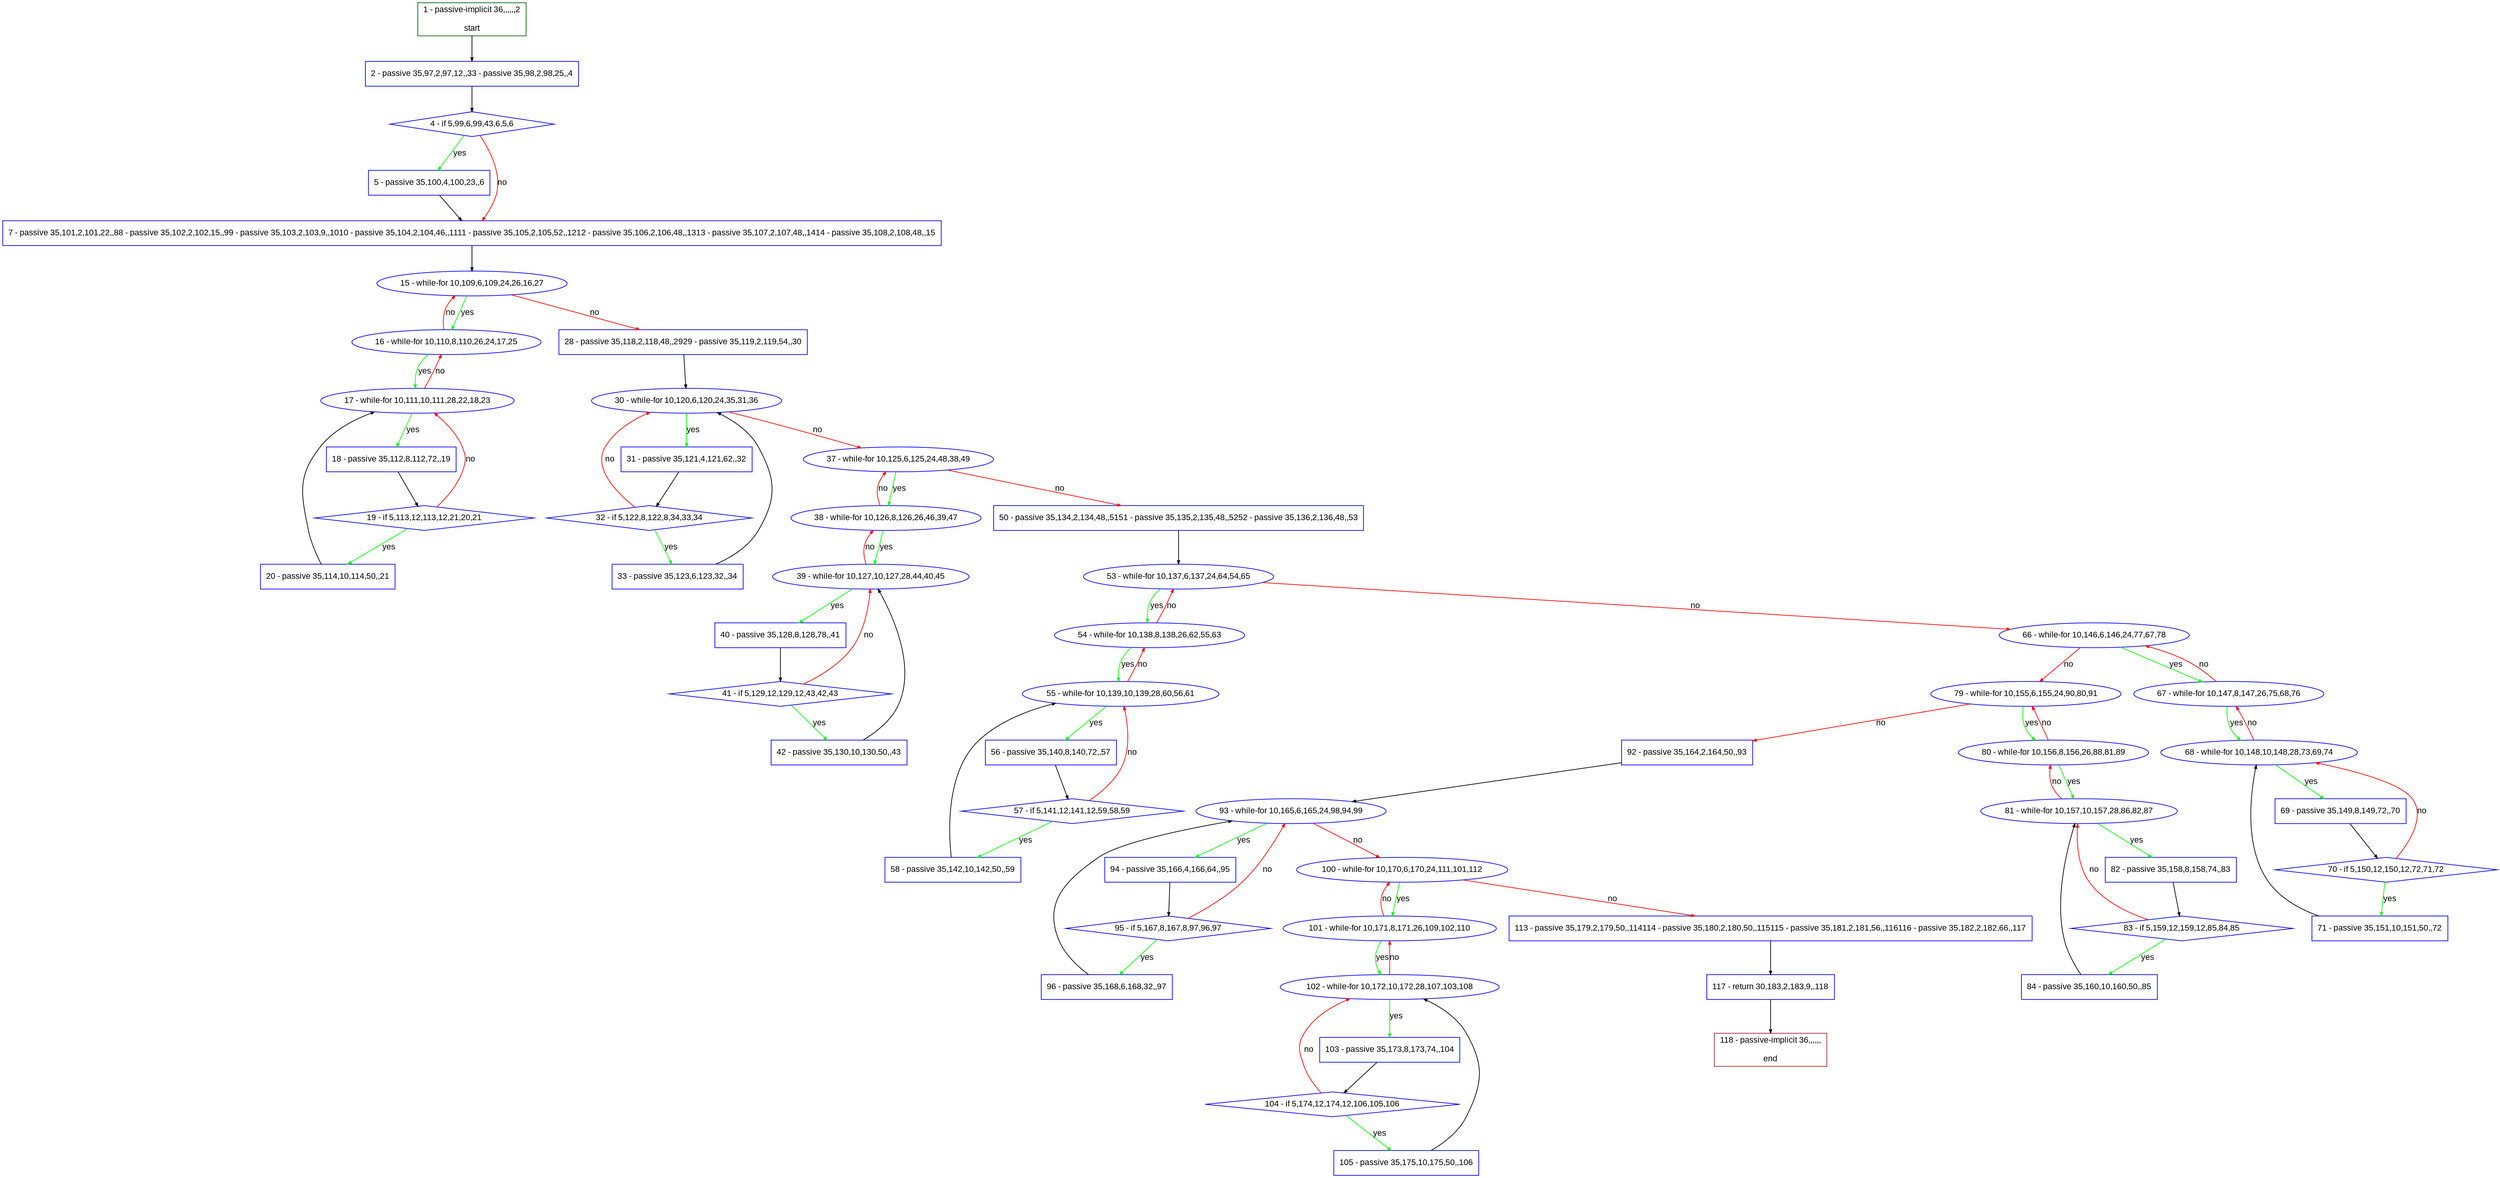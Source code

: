 digraph "" {
  graph [pack="true", label="", fontsize="12", packmode="clust", fontname="Arial", fillcolor="#FFFFCC", bgcolor="white", style="rounded,filled", compound="true"];
  node [node_initialized="no", label="", color="grey", fontsize="12", fillcolor="white", fontname="Arial", style="filled", shape="rectangle", compound="true", fixedsize="false"];
  edge [fontcolor="black", arrowhead="normal", arrowtail="none", arrowsize="0.5", ltail="", label="", color="black", fontsize="12", lhead="", fontname="Arial", dir="forward", compound="true"];
  __N1 [label="2 - passive 35,97,2,97,12,,33 - passive 35,98,2,98,25,,4", color="#0000ff", fillcolor="#ffffff", style="filled", shape="box"];
  __N2 [label="1 - passive-implicit 36,,,,,,2\n\nstart", color="#006400", fillcolor="#ffffff", style="filled", shape="box"];
  __N3 [label="4 - if 5,99,6,99,43,6,5,6", color="#0000ff", fillcolor="#ffffff", style="filled", shape="diamond"];
  __N4 [label="5 - passive 35,100,4,100,23,,6", color="#0000ff", fillcolor="#ffffff", style="filled", shape="box"];
  __N5 [label="7 - passive 35,101,2,101,22,,88 - passive 35,102,2,102,15,,99 - passive 35,103,2,103,9,,1010 - passive 35,104,2,104,46,,1111 - passive 35,105,2,105,52,,1212 - passive 35,106,2,106,48,,1313 - passive 35,107,2,107,48,,1414 - passive 35,108,2,108,48,,15", color="#0000ff", fillcolor="#ffffff", style="filled", shape="box"];
  __N6 [label="15 - while-for 10,109,6,109,24,26,16,27", color="#0000ff", fillcolor="#ffffff", style="filled", shape="oval"];
  __N7 [label="16 - while-for 10,110,8,110,26,24,17,25", color="#0000ff", fillcolor="#ffffff", style="filled", shape="oval"];
  __N8 [label="28 - passive 35,118,2,118,48,,2929 - passive 35,119,2,119,54,,30", color="#0000ff", fillcolor="#ffffff", style="filled", shape="box"];
  __N9 [label="17 - while-for 10,111,10,111,28,22,18,23", color="#0000ff", fillcolor="#ffffff", style="filled", shape="oval"];
  __N10 [label="18 - passive 35,112,8,112,72,,19", color="#0000ff", fillcolor="#ffffff", style="filled", shape="box"];
  __N11 [label="19 - if 5,113,12,113,12,21,20,21", color="#0000ff", fillcolor="#ffffff", style="filled", shape="diamond"];
  __N12 [label="20 - passive 35,114,10,114,50,,21", color="#0000ff", fillcolor="#ffffff", style="filled", shape="box"];
  __N13 [label="30 - while-for 10,120,6,120,24,35,31,36", color="#0000ff", fillcolor="#ffffff", style="filled", shape="oval"];
  __N14 [label="31 - passive 35,121,4,121,62,,32", color="#0000ff", fillcolor="#ffffff", style="filled", shape="box"];
  __N15 [label="37 - while-for 10,125,6,125,24,48,38,49", color="#0000ff", fillcolor="#ffffff", style="filled", shape="oval"];
  __N16 [label="32 - if 5,122,8,122,8,34,33,34", color="#0000ff", fillcolor="#ffffff", style="filled", shape="diamond"];
  __N17 [label="33 - passive 35,123,6,123,32,,34", color="#0000ff", fillcolor="#ffffff", style="filled", shape="box"];
  __N18 [label="38 - while-for 10,126,8,126,26,46,39,47", color="#0000ff", fillcolor="#ffffff", style="filled", shape="oval"];
  __N19 [label="50 - passive 35,134,2,134,48,,5151 - passive 35,135,2,135,48,,5252 - passive 35,136,2,136,48,,53", color="#0000ff", fillcolor="#ffffff", style="filled", shape="box"];
  __N20 [label="39 - while-for 10,127,10,127,28,44,40,45", color="#0000ff", fillcolor="#ffffff", style="filled", shape="oval"];
  __N21 [label="40 - passive 35,128,8,128,78,,41", color="#0000ff", fillcolor="#ffffff", style="filled", shape="box"];
  __N22 [label="41 - if 5,129,12,129,12,43,42,43", color="#0000ff", fillcolor="#ffffff", style="filled", shape="diamond"];
  __N23 [label="42 - passive 35,130,10,130,50,,43", color="#0000ff", fillcolor="#ffffff", style="filled", shape="box"];
  __N24 [label="53 - while-for 10,137,6,137,24,64,54,65", color="#0000ff", fillcolor="#ffffff", style="filled", shape="oval"];
  __N25 [label="54 - while-for 10,138,8,138,26,62,55,63", color="#0000ff", fillcolor="#ffffff", style="filled", shape="oval"];
  __N26 [label="66 - while-for 10,146,6,146,24,77,67,78", color="#0000ff", fillcolor="#ffffff", style="filled", shape="oval"];
  __N27 [label="55 - while-for 10,139,10,139,28,60,56,61", color="#0000ff", fillcolor="#ffffff", style="filled", shape="oval"];
  __N28 [label="56 - passive 35,140,8,140,72,,57", color="#0000ff", fillcolor="#ffffff", style="filled", shape="box"];
  __N29 [label="57 - if 5,141,12,141,12,59,58,59", color="#0000ff", fillcolor="#ffffff", style="filled", shape="diamond"];
  __N30 [label="58 - passive 35,142,10,142,50,,59", color="#0000ff", fillcolor="#ffffff", style="filled", shape="box"];
  __N31 [label="67 - while-for 10,147,8,147,26,75,68,76", color="#0000ff", fillcolor="#ffffff", style="filled", shape="oval"];
  __N32 [label="79 - while-for 10,155,6,155,24,90,80,91", color="#0000ff", fillcolor="#ffffff", style="filled", shape="oval"];
  __N33 [label="68 - while-for 10,148,10,148,28,73,69,74", color="#0000ff", fillcolor="#ffffff", style="filled", shape="oval"];
  __N34 [label="69 - passive 35,149,8,149,72,,70", color="#0000ff", fillcolor="#ffffff", style="filled", shape="box"];
  __N35 [label="70 - if 5,150,12,150,12,72,71,72", color="#0000ff", fillcolor="#ffffff", style="filled", shape="diamond"];
  __N36 [label="71 - passive 35,151,10,151,50,,72", color="#0000ff", fillcolor="#ffffff", style="filled", shape="box"];
  __N37 [label="80 - while-for 10,156,8,156,26,88,81,89", color="#0000ff", fillcolor="#ffffff", style="filled", shape="oval"];
  __N38 [label="92 - passive 35,164,2,164,50,,93", color="#0000ff", fillcolor="#ffffff", style="filled", shape="box"];
  __N39 [label="81 - while-for 10,157,10,157,28,86,82,87", color="#0000ff", fillcolor="#ffffff", style="filled", shape="oval"];
  __N40 [label="82 - passive 35,158,8,158,74,,83", color="#0000ff", fillcolor="#ffffff", style="filled", shape="box"];
  __N41 [label="83 - if 5,159,12,159,12,85,84,85", color="#0000ff", fillcolor="#ffffff", style="filled", shape="diamond"];
  __N42 [label="84 - passive 35,160,10,160,50,,85", color="#0000ff", fillcolor="#ffffff", style="filled", shape="box"];
  __N43 [label="93 - while-for 10,165,6,165,24,98,94,99", color="#0000ff", fillcolor="#ffffff", style="filled", shape="oval"];
  __N44 [label="94 - passive 35,166,4,166,64,,95", color="#0000ff", fillcolor="#ffffff", style="filled", shape="box"];
  __N45 [label="100 - while-for 10,170,6,170,24,111,101,112", color="#0000ff", fillcolor="#ffffff", style="filled", shape="oval"];
  __N46 [label="95 - if 5,167,8,167,8,97,96,97", color="#0000ff", fillcolor="#ffffff", style="filled", shape="diamond"];
  __N47 [label="96 - passive 35,168,6,168,32,,97", color="#0000ff", fillcolor="#ffffff", style="filled", shape="box"];
  __N48 [label="101 - while-for 10,171,8,171,26,109,102,110", color="#0000ff", fillcolor="#ffffff", style="filled", shape="oval"];
  __N49 [label="113 - passive 35,179,2,179,50,,114114 - passive 35,180,2,180,50,,115115 - passive 35,181,2,181,56,,116116 - passive 35,182,2,182,66,,117", color="#0000ff", fillcolor="#ffffff", style="filled", shape="box"];
  __N50 [label="102 - while-for 10,172,10,172,28,107,103,108", color="#0000ff", fillcolor="#ffffff", style="filled", shape="oval"];
  __N51 [label="103 - passive 35,173,8,173,74,,104", color="#0000ff", fillcolor="#ffffff", style="filled", shape="box"];
  __N52 [label="104 - if 5,174,12,174,12,106,105,106", color="#0000ff", fillcolor="#ffffff", style="filled", shape="diamond"];
  __N53 [label="105 - passive 35,175,10,175,50,,106", color="#0000ff", fillcolor="#ffffff", style="filled", shape="box"];
  __N54 [label="117 - return 30,183,2,183,9,,118", color="#0000ff", fillcolor="#ffffff", style="filled", shape="box"];
  __N55 [label="118 - passive-implicit 36,,,,,,\n\nend", color="#a52a2a", fillcolor="#ffffff", style="filled", shape="box"];
  __N2 -> __N1 [arrowhead="normal", arrowtail="none", color="#000000", label="", dir="forward"];
  __N1 -> __N3 [arrowhead="normal", arrowtail="none", color="#000000", label="", dir="forward"];
  __N3 -> __N4 [arrowhead="normal", arrowtail="none", color="#00ff00", label="yes", dir="forward"];
  __N3 -> __N5 [arrowhead="normal", arrowtail="none", color="#ff0000", label="no", dir="forward"];
  __N4 -> __N5 [arrowhead="normal", arrowtail="none", color="#000000", label="", dir="forward"];
  __N5 -> __N6 [arrowhead="normal", arrowtail="none", color="#000000", label="", dir="forward"];
  __N6 -> __N7 [arrowhead="normal", arrowtail="none", color="#00ff00", label="yes", dir="forward"];
  __N7 -> __N6 [arrowhead="normal", arrowtail="none", color="#ff0000", label="no", dir="forward"];
  __N6 -> __N8 [arrowhead="normal", arrowtail="none", color="#ff0000", label="no", dir="forward"];
  __N7 -> __N9 [arrowhead="normal", arrowtail="none", color="#00ff00", label="yes", dir="forward"];
  __N9 -> __N7 [arrowhead="normal", arrowtail="none", color="#ff0000", label="no", dir="forward"];
  __N9 -> __N10 [arrowhead="normal", arrowtail="none", color="#00ff00", label="yes", dir="forward"];
  __N10 -> __N11 [arrowhead="normal", arrowtail="none", color="#000000", label="", dir="forward"];
  __N11 -> __N9 [arrowhead="normal", arrowtail="none", color="#ff0000", label="no", dir="forward"];
  __N11 -> __N12 [arrowhead="normal", arrowtail="none", color="#00ff00", label="yes", dir="forward"];
  __N12 -> __N9 [arrowhead="normal", arrowtail="none", color="#000000", label="", dir="forward"];
  __N8 -> __N13 [arrowhead="normal", arrowtail="none", color="#000000", label="", dir="forward"];
  __N13 -> __N14 [arrowhead="normal", arrowtail="none", color="#00ff00", label="yes", dir="forward"];
  __N13 -> __N15 [arrowhead="normal", arrowtail="none", color="#ff0000", label="no", dir="forward"];
  __N14 -> __N16 [arrowhead="normal", arrowtail="none", color="#000000", label="", dir="forward"];
  __N16 -> __N13 [arrowhead="normal", arrowtail="none", color="#ff0000", label="no", dir="forward"];
  __N16 -> __N17 [arrowhead="normal", arrowtail="none", color="#00ff00", label="yes", dir="forward"];
  __N17 -> __N13 [arrowhead="normal", arrowtail="none", color="#000000", label="", dir="forward"];
  __N15 -> __N18 [arrowhead="normal", arrowtail="none", color="#00ff00", label="yes", dir="forward"];
  __N18 -> __N15 [arrowhead="normal", arrowtail="none", color="#ff0000", label="no", dir="forward"];
  __N15 -> __N19 [arrowhead="normal", arrowtail="none", color="#ff0000", label="no", dir="forward"];
  __N18 -> __N20 [arrowhead="normal", arrowtail="none", color="#00ff00", label="yes", dir="forward"];
  __N20 -> __N18 [arrowhead="normal", arrowtail="none", color="#ff0000", label="no", dir="forward"];
  __N20 -> __N21 [arrowhead="normal", arrowtail="none", color="#00ff00", label="yes", dir="forward"];
  __N21 -> __N22 [arrowhead="normal", arrowtail="none", color="#000000", label="", dir="forward"];
  __N22 -> __N20 [arrowhead="normal", arrowtail="none", color="#ff0000", label="no", dir="forward"];
  __N22 -> __N23 [arrowhead="normal", arrowtail="none", color="#00ff00", label="yes", dir="forward"];
  __N23 -> __N20 [arrowhead="normal", arrowtail="none", color="#000000", label="", dir="forward"];
  __N19 -> __N24 [arrowhead="normal", arrowtail="none", color="#000000", label="", dir="forward"];
  __N24 -> __N25 [arrowhead="normal", arrowtail="none", color="#00ff00", label="yes", dir="forward"];
  __N25 -> __N24 [arrowhead="normal", arrowtail="none", color="#ff0000", label="no", dir="forward"];
  __N24 -> __N26 [arrowhead="normal", arrowtail="none", color="#ff0000", label="no", dir="forward"];
  __N25 -> __N27 [arrowhead="normal", arrowtail="none", color="#00ff00", label="yes", dir="forward"];
  __N27 -> __N25 [arrowhead="normal", arrowtail="none", color="#ff0000", label="no", dir="forward"];
  __N27 -> __N28 [arrowhead="normal", arrowtail="none", color="#00ff00", label="yes", dir="forward"];
  __N28 -> __N29 [arrowhead="normal", arrowtail="none", color="#000000", label="", dir="forward"];
  __N29 -> __N27 [arrowhead="normal", arrowtail="none", color="#ff0000", label="no", dir="forward"];
  __N29 -> __N30 [arrowhead="normal", arrowtail="none", color="#00ff00", label="yes", dir="forward"];
  __N30 -> __N27 [arrowhead="normal", arrowtail="none", color="#000000", label="", dir="forward"];
  __N26 -> __N31 [arrowhead="normal", arrowtail="none", color="#00ff00", label="yes", dir="forward"];
  __N31 -> __N26 [arrowhead="normal", arrowtail="none", color="#ff0000", label="no", dir="forward"];
  __N26 -> __N32 [arrowhead="normal", arrowtail="none", color="#ff0000", label="no", dir="forward"];
  __N31 -> __N33 [arrowhead="normal", arrowtail="none", color="#00ff00", label="yes", dir="forward"];
  __N33 -> __N31 [arrowhead="normal", arrowtail="none", color="#ff0000", label="no", dir="forward"];
  __N33 -> __N34 [arrowhead="normal", arrowtail="none", color="#00ff00", label="yes", dir="forward"];
  __N34 -> __N35 [arrowhead="normal", arrowtail="none", color="#000000", label="", dir="forward"];
  __N35 -> __N33 [arrowhead="normal", arrowtail="none", color="#ff0000", label="no", dir="forward"];
  __N35 -> __N36 [arrowhead="normal", arrowtail="none", color="#00ff00", label="yes", dir="forward"];
  __N36 -> __N33 [arrowhead="normal", arrowtail="none", color="#000000", label="", dir="forward"];
  __N32 -> __N37 [arrowhead="normal", arrowtail="none", color="#00ff00", label="yes", dir="forward"];
  __N37 -> __N32 [arrowhead="normal", arrowtail="none", color="#ff0000", label="no", dir="forward"];
  __N32 -> __N38 [arrowhead="normal", arrowtail="none", color="#ff0000", label="no", dir="forward"];
  __N37 -> __N39 [arrowhead="normal", arrowtail="none", color="#00ff00", label="yes", dir="forward"];
  __N39 -> __N37 [arrowhead="normal", arrowtail="none", color="#ff0000", label="no", dir="forward"];
  __N39 -> __N40 [arrowhead="normal", arrowtail="none", color="#00ff00", label="yes", dir="forward"];
  __N40 -> __N41 [arrowhead="normal", arrowtail="none", color="#000000", label="", dir="forward"];
  __N41 -> __N39 [arrowhead="normal", arrowtail="none", color="#ff0000", label="no", dir="forward"];
  __N41 -> __N42 [arrowhead="normal", arrowtail="none", color="#00ff00", label="yes", dir="forward"];
  __N42 -> __N39 [arrowhead="normal", arrowtail="none", color="#000000", label="", dir="forward"];
  __N38 -> __N43 [arrowhead="normal", arrowtail="none", color="#000000", label="", dir="forward"];
  __N43 -> __N44 [arrowhead="normal", arrowtail="none", color="#00ff00", label="yes", dir="forward"];
  __N43 -> __N45 [arrowhead="normal", arrowtail="none", color="#ff0000", label="no", dir="forward"];
  __N44 -> __N46 [arrowhead="normal", arrowtail="none", color="#000000", label="", dir="forward"];
  __N46 -> __N43 [arrowhead="normal", arrowtail="none", color="#ff0000", label="no", dir="forward"];
  __N46 -> __N47 [arrowhead="normal", arrowtail="none", color="#00ff00", label="yes", dir="forward"];
  __N47 -> __N43 [arrowhead="normal", arrowtail="none", color="#000000", label="", dir="forward"];
  __N45 -> __N48 [arrowhead="normal", arrowtail="none", color="#00ff00", label="yes", dir="forward"];
  __N48 -> __N45 [arrowhead="normal", arrowtail="none", color="#ff0000", label="no", dir="forward"];
  __N45 -> __N49 [arrowhead="normal", arrowtail="none", color="#ff0000", label="no", dir="forward"];
  __N48 -> __N50 [arrowhead="normal", arrowtail="none", color="#00ff00", label="yes", dir="forward"];
  __N50 -> __N48 [arrowhead="normal", arrowtail="none", color="#ff0000", label="no", dir="forward"];
  __N50 -> __N51 [arrowhead="normal", arrowtail="none", color="#00ff00", label="yes", dir="forward"];
  __N51 -> __N52 [arrowhead="normal", arrowtail="none", color="#000000", label="", dir="forward"];
  __N52 -> __N50 [arrowhead="normal", arrowtail="none", color="#ff0000", label="no", dir="forward"];
  __N52 -> __N53 [arrowhead="normal", arrowtail="none", color="#00ff00", label="yes", dir="forward"];
  __N53 -> __N50 [arrowhead="normal", arrowtail="none", color="#000000", label="", dir="forward"];
  __N49 -> __N54 [arrowhead="normal", arrowtail="none", color="#000000", label="", dir="forward"];
  __N54 -> __N55 [arrowhead="normal", arrowtail="none", color="#000000", label="", dir="forward"];
}
